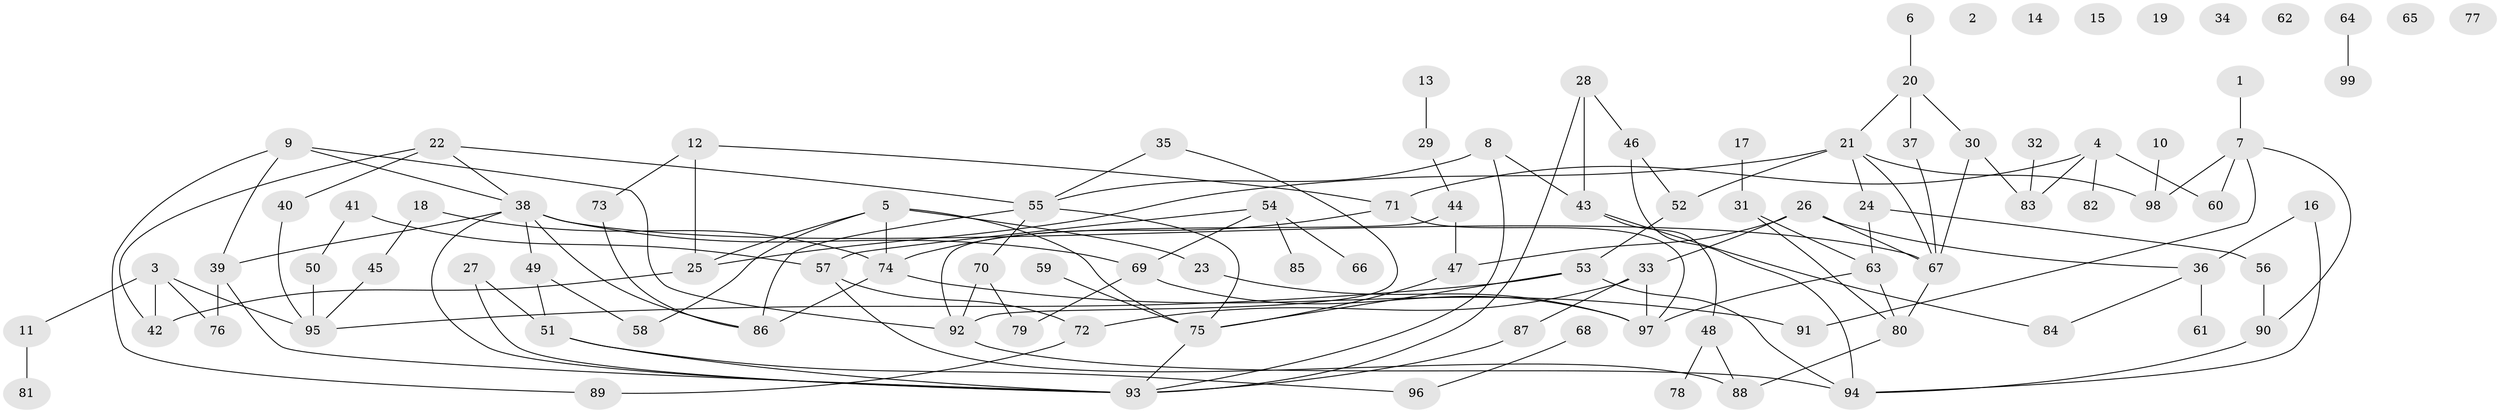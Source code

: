 // Generated by graph-tools (version 1.1) at 2025/39/03/09/25 04:39:42]
// undirected, 99 vertices, 137 edges
graph export_dot {
graph [start="1"]
  node [color=gray90,style=filled];
  1;
  2;
  3;
  4;
  5;
  6;
  7;
  8;
  9;
  10;
  11;
  12;
  13;
  14;
  15;
  16;
  17;
  18;
  19;
  20;
  21;
  22;
  23;
  24;
  25;
  26;
  27;
  28;
  29;
  30;
  31;
  32;
  33;
  34;
  35;
  36;
  37;
  38;
  39;
  40;
  41;
  42;
  43;
  44;
  45;
  46;
  47;
  48;
  49;
  50;
  51;
  52;
  53;
  54;
  55;
  56;
  57;
  58;
  59;
  60;
  61;
  62;
  63;
  64;
  65;
  66;
  67;
  68;
  69;
  70;
  71;
  72;
  73;
  74;
  75;
  76;
  77;
  78;
  79;
  80;
  81;
  82;
  83;
  84;
  85;
  86;
  87;
  88;
  89;
  90;
  91;
  92;
  93;
  94;
  95;
  96;
  97;
  98;
  99;
  1 -- 7;
  3 -- 11;
  3 -- 42;
  3 -- 76;
  3 -- 95;
  4 -- 60;
  4 -- 71;
  4 -- 82;
  4 -- 83;
  5 -- 23;
  5 -- 25;
  5 -- 58;
  5 -- 74;
  5 -- 75;
  6 -- 20;
  7 -- 60;
  7 -- 90;
  7 -- 91;
  7 -- 98;
  8 -- 43;
  8 -- 55;
  8 -- 93;
  9 -- 38;
  9 -- 39;
  9 -- 89;
  9 -- 92;
  10 -- 98;
  11 -- 81;
  12 -- 25;
  12 -- 71;
  12 -- 73;
  13 -- 29;
  16 -- 36;
  16 -- 94;
  17 -- 31;
  18 -- 45;
  18 -- 74;
  20 -- 21;
  20 -- 30;
  20 -- 37;
  21 -- 24;
  21 -- 25;
  21 -- 52;
  21 -- 67;
  21 -- 98;
  22 -- 38;
  22 -- 40;
  22 -- 42;
  22 -- 55;
  23 -- 97;
  24 -- 56;
  24 -- 63;
  25 -- 42;
  26 -- 33;
  26 -- 36;
  26 -- 47;
  26 -- 67;
  27 -- 51;
  27 -- 93;
  28 -- 43;
  28 -- 46;
  28 -- 93;
  29 -- 44;
  30 -- 67;
  30 -- 83;
  31 -- 63;
  31 -- 80;
  32 -- 83;
  33 -- 72;
  33 -- 87;
  33 -- 97;
  35 -- 55;
  35 -- 92;
  36 -- 61;
  36 -- 84;
  37 -- 67;
  38 -- 39;
  38 -- 49;
  38 -- 67;
  38 -- 69;
  38 -- 86;
  38 -- 93;
  39 -- 76;
  39 -- 93;
  40 -- 95;
  41 -- 50;
  41 -- 57;
  43 -- 48;
  43 -- 84;
  44 -- 47;
  44 -- 92;
  45 -- 95;
  46 -- 52;
  46 -- 94;
  47 -- 75;
  48 -- 78;
  48 -- 88;
  49 -- 51;
  49 -- 58;
  50 -- 95;
  51 -- 93;
  51 -- 96;
  52 -- 53;
  53 -- 75;
  53 -- 94;
  53 -- 95;
  54 -- 57;
  54 -- 66;
  54 -- 69;
  54 -- 85;
  55 -- 70;
  55 -- 75;
  55 -- 86;
  56 -- 90;
  57 -- 72;
  57 -- 88;
  59 -- 75;
  63 -- 80;
  63 -- 97;
  64 -- 99;
  67 -- 80;
  68 -- 96;
  69 -- 79;
  69 -- 97;
  70 -- 79;
  70 -- 92;
  71 -- 74;
  71 -- 97;
  72 -- 89;
  73 -- 86;
  74 -- 86;
  74 -- 91;
  75 -- 93;
  80 -- 88;
  87 -- 93;
  90 -- 94;
  92 -- 94;
}

